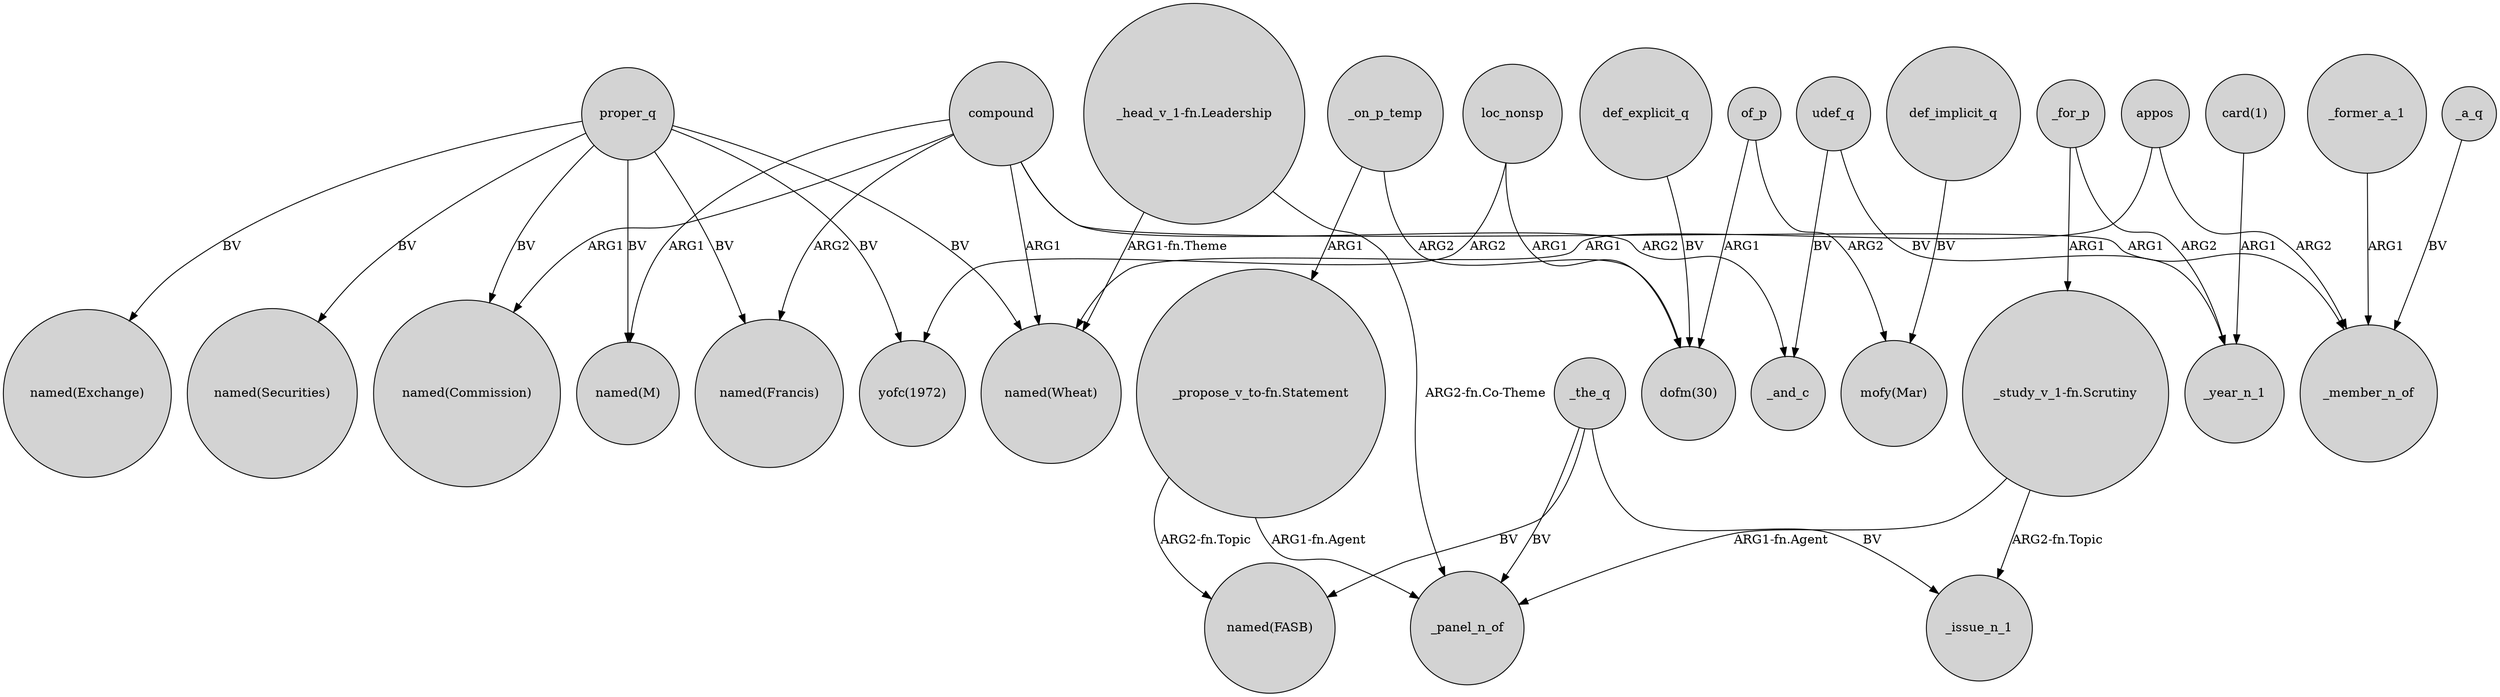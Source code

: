 digraph {
	node [shape=circle style=filled]
	compound -> "named(Wheat)" [label=ARG1]
	compound -> "named(Commission)" [label=ARG1]
	_for_p -> _year_n_1 [label=ARG2]
	proper_q -> "named(Commission)" [label=BV]
	loc_nonsp -> "dofm(30)" [label=ARG1]
	proper_q -> "yofc(1972)" [label=BV]
	appos -> "named(Wheat)" [label=ARG1]
	"_propose_v_to-fn.Statement" -> "named(FASB)" [label="ARG2-fn.Topic"]
	_on_p_temp -> "dofm(30)" [label=ARG2]
	proper_q -> "named(Exchange)" [label=BV]
	_the_q -> _issue_n_1 [label=BV]
	proper_q -> "named(M)" [label=BV]
	def_implicit_q -> "mofy(Mar)" [label=BV]
	_former_a_1 -> _member_n_of [label=ARG1]
	"_head_v_1-fn.Leadership" -> _panel_n_of [label="ARG2-fn.Co-Theme"]
	def_explicit_q -> "dofm(30)" [label=BV]
	compound -> "named(Francis)" [label=ARG2]
	compound -> _and_c [label=ARG2]
	"_study_v_1-fn.Scrutiny" -> _issue_n_1 [label="ARG2-fn.Topic"]
	"_propose_v_to-fn.Statement" -> _panel_n_of [label="ARG1-fn.Agent"]
	_the_q -> _panel_n_of [label=BV]
	compound -> "named(M)" [label=ARG1]
	_for_p -> "_study_v_1-fn.Scrutiny" [label=ARG1]
	loc_nonsp -> "yofc(1972)" [label=ARG2]
	_the_q -> "named(FASB)" [label=BV]
	proper_q -> "named(Securities)" [label=BV]
	"_study_v_1-fn.Scrutiny" -> _panel_n_of [label="ARG1-fn.Agent"]
	proper_q -> "named(Wheat)" [label=BV]
	appos -> _member_n_of [label=ARG2]
	"card(1)" -> _year_n_1 [label=ARG1]
	of_p -> "mofy(Mar)" [label=ARG2]
	proper_q -> "named(Francis)" [label=BV]
	udef_q -> _year_n_1 [label=BV]
	_on_p_temp -> "_propose_v_to-fn.Statement" [label=ARG1]
	udef_q -> _and_c [label=BV]
	of_p -> "dofm(30)" [label=ARG1]
	_a_q -> _member_n_of [label=BV]
	"_head_v_1-fn.Leadership" -> "named(Wheat)" [label="ARG1-fn.Theme"]
	compound -> _member_n_of [label=ARG1]
}
